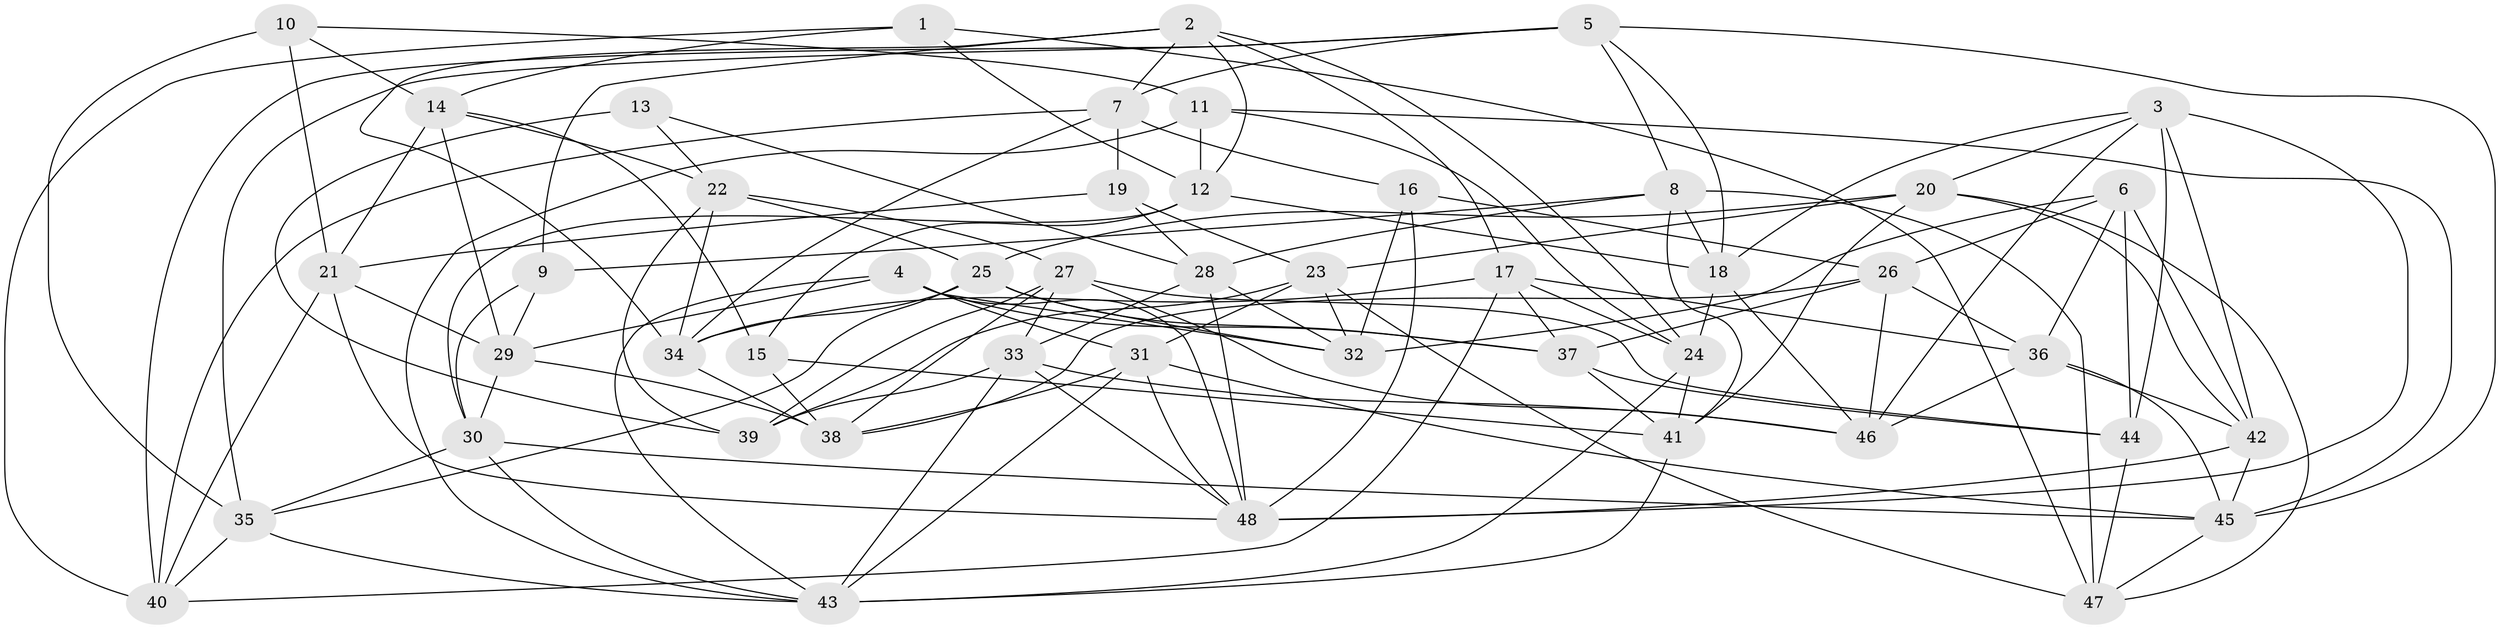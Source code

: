 // original degree distribution, {4: 1.0}
// Generated by graph-tools (version 1.1) at 2025/50/03/09/25 03:50:55]
// undirected, 48 vertices, 137 edges
graph export_dot {
graph [start="1"]
  node [color=gray90,style=filled];
  1;
  2;
  3;
  4;
  5;
  6;
  7;
  8;
  9;
  10;
  11;
  12;
  13;
  14;
  15;
  16;
  17;
  18;
  19;
  20;
  21;
  22;
  23;
  24;
  25;
  26;
  27;
  28;
  29;
  30;
  31;
  32;
  33;
  34;
  35;
  36;
  37;
  38;
  39;
  40;
  41;
  42;
  43;
  44;
  45;
  46;
  47;
  48;
  1 -- 12 [weight=1.0];
  1 -- 14 [weight=1.0];
  1 -- 40 [weight=1.0];
  1 -- 47 [weight=1.0];
  2 -- 7 [weight=1.0];
  2 -- 9 [weight=1.0];
  2 -- 12 [weight=1.0];
  2 -- 17 [weight=1.0];
  2 -- 24 [weight=1.0];
  2 -- 34 [weight=1.0];
  3 -- 18 [weight=1.0];
  3 -- 20 [weight=1.0];
  3 -- 42 [weight=1.0];
  3 -- 44 [weight=1.0];
  3 -- 46 [weight=1.0];
  3 -- 48 [weight=1.0];
  4 -- 29 [weight=1.0];
  4 -- 31 [weight=1.0];
  4 -- 32 [weight=1.0];
  4 -- 37 [weight=1.0];
  4 -- 43 [weight=1.0];
  4 -- 48 [weight=1.0];
  5 -- 7 [weight=1.0];
  5 -- 8 [weight=1.0];
  5 -- 18 [weight=1.0];
  5 -- 35 [weight=1.0];
  5 -- 40 [weight=1.0];
  5 -- 45 [weight=1.0];
  6 -- 26 [weight=1.0];
  6 -- 32 [weight=1.0];
  6 -- 36 [weight=1.0];
  6 -- 42 [weight=1.0];
  6 -- 44 [weight=2.0];
  7 -- 16 [weight=1.0];
  7 -- 19 [weight=1.0];
  7 -- 34 [weight=1.0];
  7 -- 40 [weight=1.0];
  8 -- 9 [weight=1.0];
  8 -- 18 [weight=1.0];
  8 -- 28 [weight=1.0];
  8 -- 41 [weight=1.0];
  8 -- 47 [weight=1.0];
  9 -- 29 [weight=1.0];
  9 -- 30 [weight=1.0];
  10 -- 11 [weight=1.0];
  10 -- 14 [weight=1.0];
  10 -- 21 [weight=1.0];
  10 -- 35 [weight=1.0];
  11 -- 12 [weight=1.0];
  11 -- 24 [weight=1.0];
  11 -- 43 [weight=1.0];
  11 -- 45 [weight=2.0];
  12 -- 15 [weight=1.0];
  12 -- 18 [weight=1.0];
  12 -- 30 [weight=1.0];
  13 -- 22 [weight=1.0];
  13 -- 28 [weight=1.0];
  13 -- 39 [weight=2.0];
  14 -- 15 [weight=1.0];
  14 -- 21 [weight=1.0];
  14 -- 22 [weight=1.0];
  14 -- 29 [weight=1.0];
  15 -- 38 [weight=1.0];
  15 -- 41 [weight=1.0];
  16 -- 26 [weight=1.0];
  16 -- 32 [weight=1.0];
  16 -- 48 [weight=1.0];
  17 -- 24 [weight=1.0];
  17 -- 34 [weight=1.0];
  17 -- 36 [weight=1.0];
  17 -- 37 [weight=1.0];
  17 -- 40 [weight=1.0];
  18 -- 24 [weight=1.0];
  18 -- 46 [weight=1.0];
  19 -- 21 [weight=1.0];
  19 -- 23 [weight=1.0];
  19 -- 28 [weight=1.0];
  20 -- 23 [weight=1.0];
  20 -- 25 [weight=1.0];
  20 -- 41 [weight=1.0];
  20 -- 42 [weight=1.0];
  20 -- 47 [weight=1.0];
  21 -- 29 [weight=1.0];
  21 -- 40 [weight=1.0];
  21 -- 48 [weight=1.0];
  22 -- 25 [weight=1.0];
  22 -- 27 [weight=1.0];
  22 -- 34 [weight=1.0];
  22 -- 39 [weight=1.0];
  23 -- 31 [weight=1.0];
  23 -- 32 [weight=1.0];
  23 -- 39 [weight=1.0];
  23 -- 47 [weight=1.0];
  24 -- 41 [weight=1.0];
  24 -- 43 [weight=1.0];
  25 -- 32 [weight=1.0];
  25 -- 34 [weight=1.0];
  25 -- 35 [weight=1.0];
  25 -- 37 [weight=1.0];
  26 -- 36 [weight=1.0];
  26 -- 37 [weight=1.0];
  26 -- 38 [weight=1.0];
  26 -- 46 [weight=1.0];
  27 -- 33 [weight=1.0];
  27 -- 38 [weight=1.0];
  27 -- 39 [weight=1.0];
  27 -- 44 [weight=1.0];
  27 -- 46 [weight=1.0];
  28 -- 32 [weight=1.0];
  28 -- 33 [weight=1.0];
  28 -- 48 [weight=1.0];
  29 -- 30 [weight=1.0];
  29 -- 38 [weight=1.0];
  30 -- 35 [weight=1.0];
  30 -- 43 [weight=1.0];
  30 -- 45 [weight=1.0];
  31 -- 38 [weight=1.0];
  31 -- 43 [weight=1.0];
  31 -- 45 [weight=1.0];
  31 -- 48 [weight=1.0];
  33 -- 39 [weight=1.0];
  33 -- 43 [weight=1.0];
  33 -- 46 [weight=1.0];
  33 -- 48 [weight=1.0];
  34 -- 38 [weight=1.0];
  35 -- 40 [weight=1.0];
  35 -- 43 [weight=1.0];
  36 -- 42 [weight=1.0];
  36 -- 45 [weight=1.0];
  36 -- 46 [weight=1.0];
  37 -- 41 [weight=1.0];
  37 -- 44 [weight=1.0];
  41 -- 43 [weight=1.0];
  42 -- 45 [weight=1.0];
  42 -- 48 [weight=1.0];
  44 -- 47 [weight=1.0];
  45 -- 47 [weight=1.0];
}
